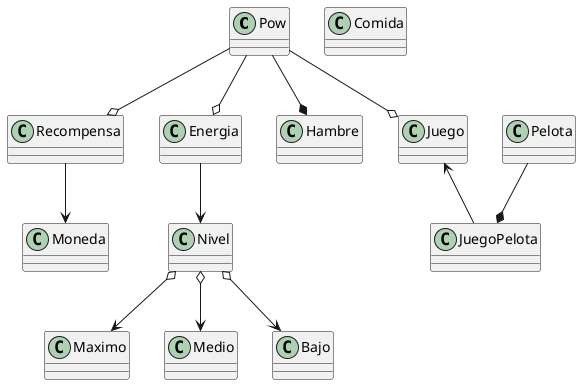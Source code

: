 @startuml Pow

class Pow 
class Juego
class JuegoPelota
class Pelota 
class Comida 
class Recompensa
class Moneda 
class Energia
class Maximo
class Medio 
class Bajo
class Hambre
Class Nivel 
Pow --o Juego
Juego <-- JuegoPelota
Pelota --* JuegoPelota

Pow --o Energia
Energia --> Nivel
Nivel o--> Maximo 
Nivel o--> Medio 
Nivel o--> Bajo

Pow --o Recompensa
Recompensa --> Moneda

Pow --* Hambre

@enduml
